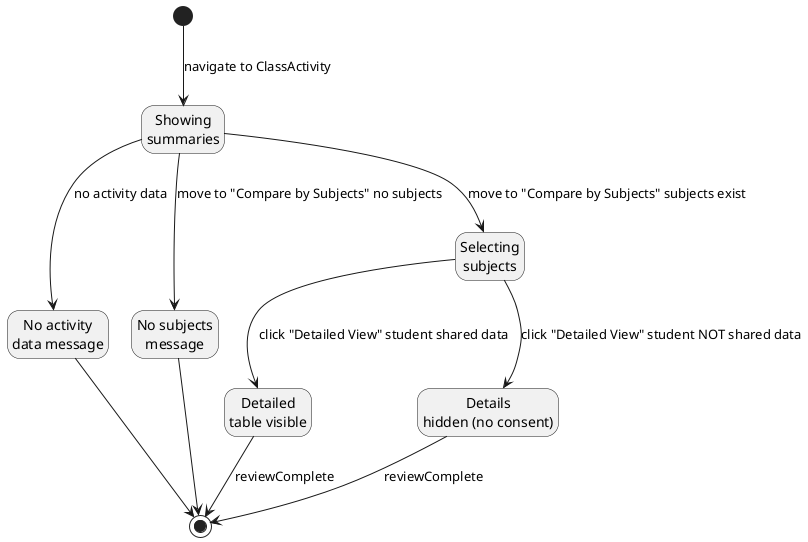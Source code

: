 @startuml CompareActivity
hide empty description

state "Showing\nsummaries" as Summary
state "No activity\ndata message" as NoData
state "No subjects\nmessage" as NoSubjects
state "Selecting\nsubjects" as Selecting
state "Detailed\ntable visible" as DetailsVisible
state "Details\nhidden (no consent)" as DetailsHidden

[*] --> Summary : navigate to ClassActivity 

Summary --> NoData      : no activity data
Summary --> NoSubjects  : move to "Compare by Subjects" no subjects
Summary --> Selecting   : move to "Compare by Subjects" subjects exist

Selecting --> DetailsVisible : click "Detailed View" student shared data                         
Selecting --> DetailsHidden  : click "Detailed View" student NOT shared data

NoData  --> [*]
NoSubjects  --> [*] 
DetailsVisible --> [*] : reviewComplete
DetailsHidden  --> [*] : reviewComplete
@enduml
